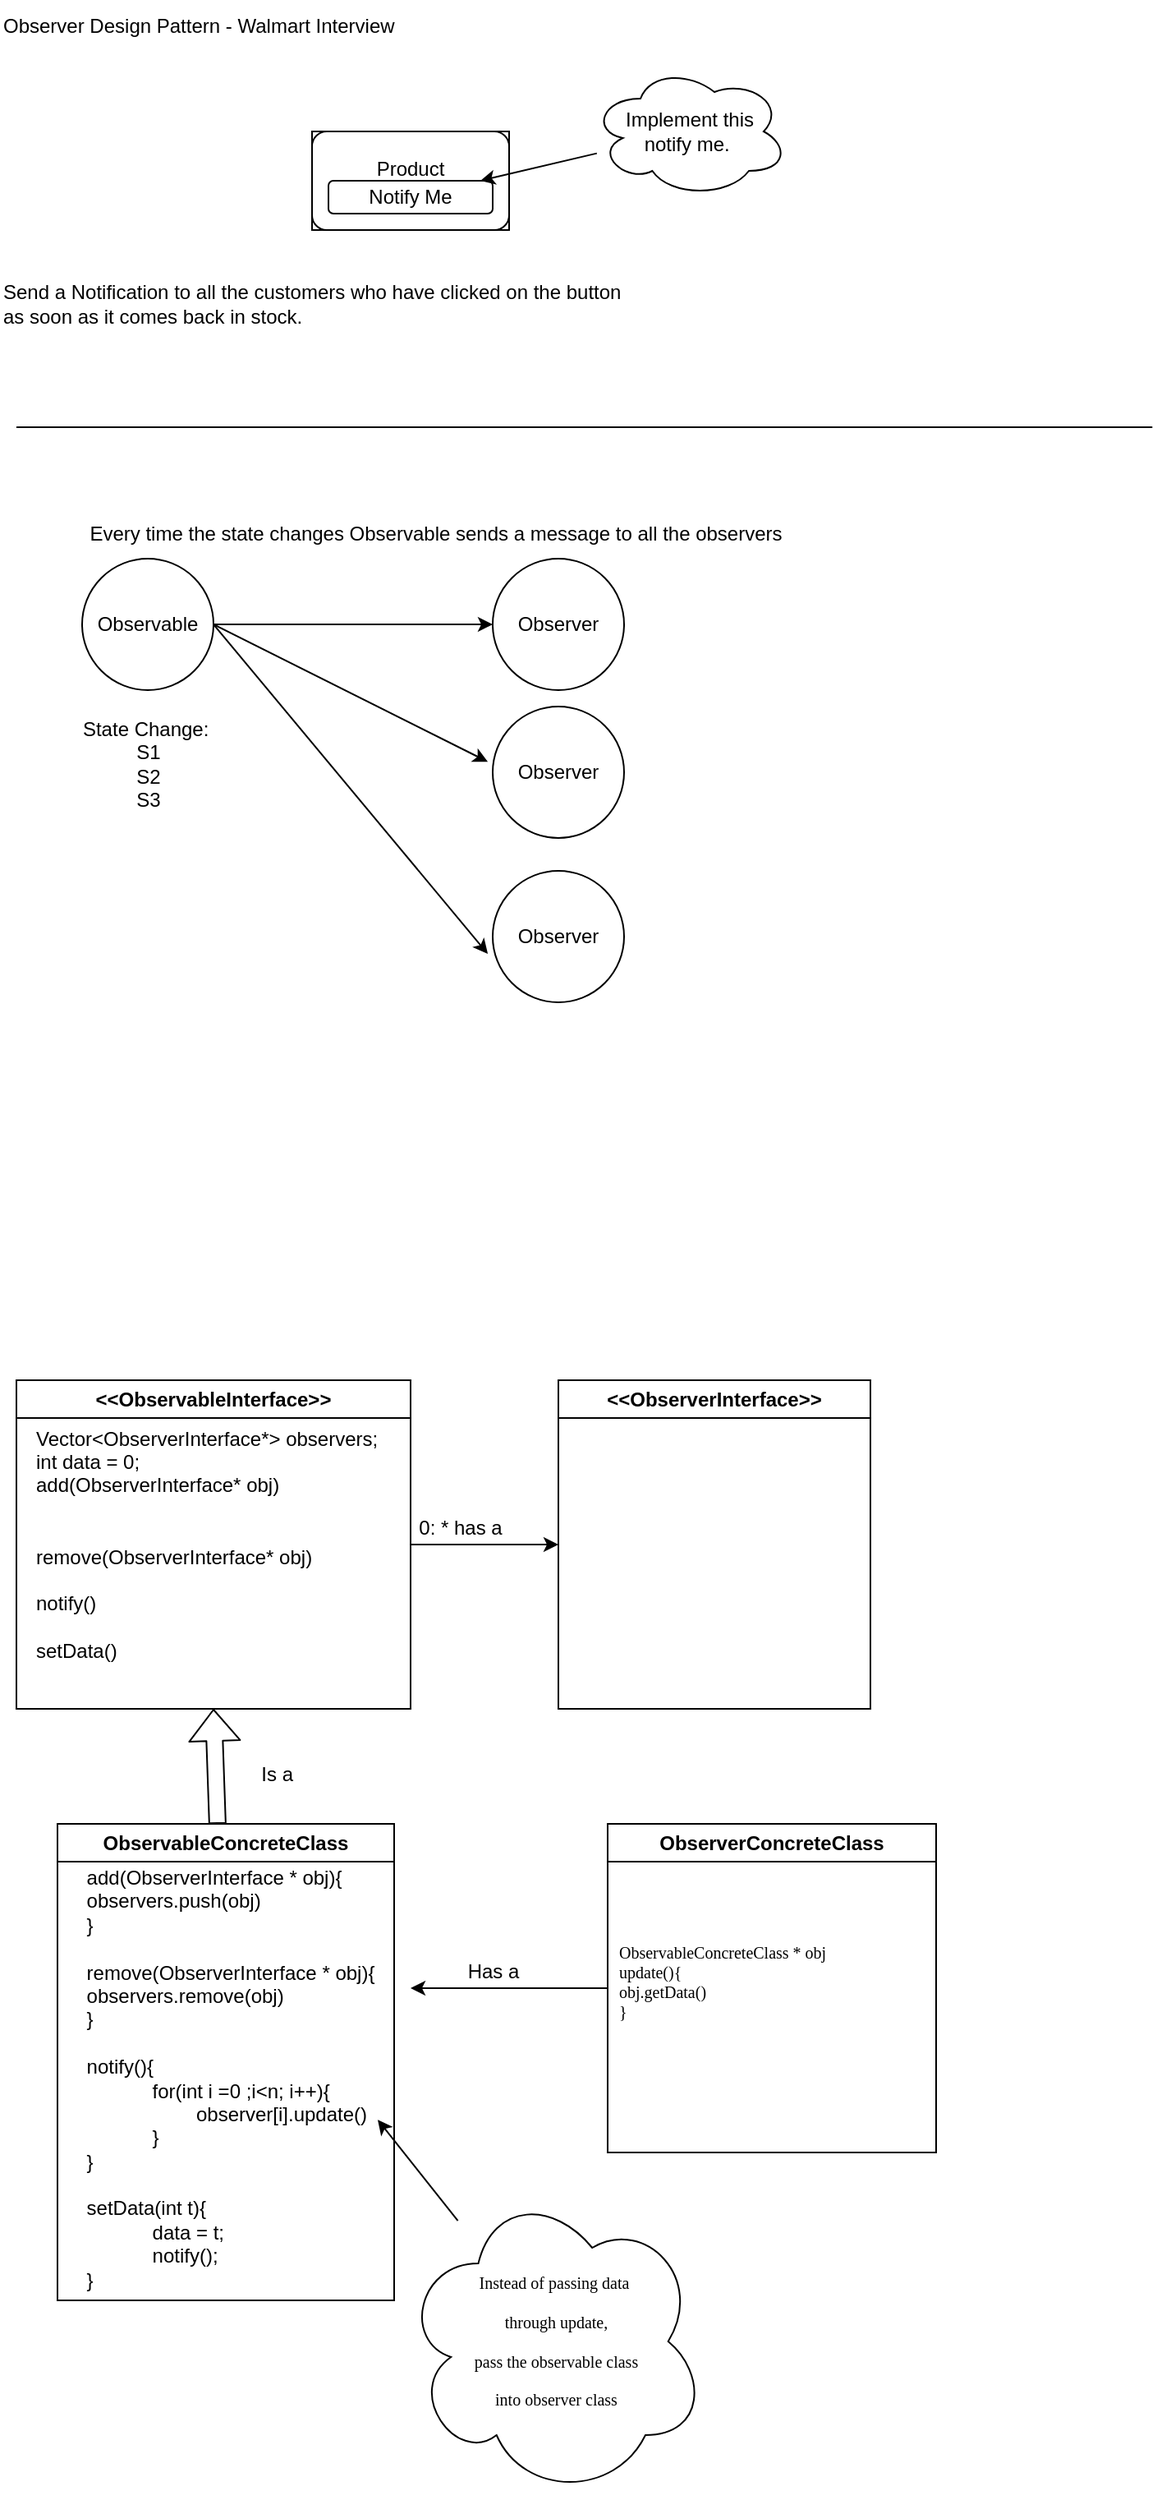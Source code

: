 <mxfile>
    <diagram id="dcKY2PuELxtvtixWNcyA" name="Page-1">
        <mxGraphModel dx="540" dy="326" grid="1" gridSize="10" guides="1" tooltips="1" connect="1" arrows="1" fold="1" page="1" pageScale="1" pageWidth="827" pageHeight="1169" math="0" shadow="0">
            <root>
                <mxCell id="0"/>
                <mxCell id="1" parent="0"/>
                <mxCell id="2" value="Observer Design Pattern - Walmart Interview&amp;nbsp;&lt;br&gt;&lt;br&gt;&lt;br&gt;" style="text;html=1;align=left;verticalAlign=middle;resizable=0;points=[];autosize=1;strokeColor=none;fillColor=none;" vertex="1" parent="1">
                    <mxGeometry x="10" y="10" width="270" height="60" as="geometry"/>
                </mxCell>
                <mxCell id="3" value="" style="rounded=0;whiteSpace=wrap;html=1;" vertex="1" parent="1">
                    <mxGeometry x="200" y="90" width="120" height="60" as="geometry"/>
                </mxCell>
                <mxCell id="4" value="Product&lt;br&gt;&lt;br&gt;" style="rounded=1;whiteSpace=wrap;html=1;" vertex="1" parent="1">
                    <mxGeometry x="200" y="90" width="120" height="60" as="geometry"/>
                </mxCell>
                <mxCell id="5" value="Notify Me" style="rounded=1;whiteSpace=wrap;html=1;" vertex="1" parent="1">
                    <mxGeometry x="210" y="120" width="100" height="20" as="geometry"/>
                </mxCell>
                <mxCell id="7" value="" style="edgeStyle=none;html=1;" edge="1" parent="1" source="6" target="5">
                    <mxGeometry relative="1" as="geometry"/>
                </mxCell>
                <mxCell id="6" value="Implement this &lt;br&gt;notify me.&amp;nbsp;" style="ellipse;shape=cloud;whiteSpace=wrap;html=1;align=center;" vertex="1" parent="1">
                    <mxGeometry x="370" y="50" width="120" height="80" as="geometry"/>
                </mxCell>
                <mxCell id="8" value="Send a Notification to all the customers who have clicked on the button&lt;br&gt;as soon as it comes back in stock." style="text;html=1;align=left;verticalAlign=middle;resizable=0;points=[];autosize=1;strokeColor=none;fillColor=none;" vertex="1" parent="1">
                    <mxGeometry x="10" y="175" width="400" height="40" as="geometry"/>
                </mxCell>
                <mxCell id="9" value="" style="endArrow=none;html=1;" edge="1" parent="1">
                    <mxGeometry width="50" height="50" relative="1" as="geometry">
                        <mxPoint x="20" y="270" as="sourcePoint"/>
                        <mxPoint x="711.667" y="270" as="targetPoint"/>
                        <Array as="points">
                            <mxPoint x="160" y="270"/>
                        </Array>
                    </mxGeometry>
                </mxCell>
                <mxCell id="15" style="edgeStyle=none;html=1;entryX=-0.037;entryY=0.42;entryDx=0;entryDy=0;entryPerimeter=0;exitX=1;exitY=0.5;exitDx=0;exitDy=0;" edge="1" parent="1" source="10" target="13">
                    <mxGeometry relative="1" as="geometry"/>
                </mxCell>
                <mxCell id="16" style="edgeStyle=none;html=1;entryX=0;entryY=0.5;entryDx=0;entryDy=0;" edge="1" parent="1" source="10" target="11">
                    <mxGeometry relative="1" as="geometry"/>
                </mxCell>
                <mxCell id="17" style="edgeStyle=none;html=1;entryX=-0.037;entryY=0.632;entryDx=0;entryDy=0;entryPerimeter=0;exitX=1;exitY=0.5;exitDx=0;exitDy=0;" edge="1" parent="1" source="10" target="14">
                    <mxGeometry relative="1" as="geometry"/>
                </mxCell>
                <mxCell id="10" value="Observable" style="ellipse;whiteSpace=wrap;html=1;aspect=fixed;" vertex="1" parent="1">
                    <mxGeometry x="60" y="350" width="80" height="80" as="geometry"/>
                </mxCell>
                <mxCell id="11" value="Observer" style="ellipse;whiteSpace=wrap;html=1;aspect=fixed;" vertex="1" parent="1">
                    <mxGeometry x="310" y="350" width="80" height="80" as="geometry"/>
                </mxCell>
                <mxCell id="12" value="State Change:&amp;nbsp;&lt;br&gt;S1&lt;br&gt;S2&lt;br&gt;S3&lt;br&gt;" style="text;html=1;align=center;verticalAlign=middle;resizable=0;points=[];autosize=1;strokeColor=none;fillColor=none;" vertex="1" parent="1">
                    <mxGeometry x="50" y="440" width="100" height="70" as="geometry"/>
                </mxCell>
                <mxCell id="13" value="Observer" style="ellipse;whiteSpace=wrap;html=1;aspect=fixed;" vertex="1" parent="1">
                    <mxGeometry x="310" y="440" width="80" height="80" as="geometry"/>
                </mxCell>
                <mxCell id="14" value="Observer" style="ellipse;whiteSpace=wrap;html=1;aspect=fixed;" vertex="1" parent="1">
                    <mxGeometry x="310" y="540" width="80" height="80" as="geometry"/>
                </mxCell>
                <mxCell id="18" value="Every time the state changes Observable sends a message to all the observers" style="text;html=1;align=center;verticalAlign=middle;resizable=0;points=[];autosize=1;strokeColor=none;fillColor=none;" vertex="1" parent="1">
                    <mxGeometry x="50" y="320" width="450" height="30" as="geometry"/>
                </mxCell>
                <mxCell id="19" value="&amp;lt;&amp;lt;ObservableInterface&amp;gt;&amp;gt;" style="swimlane;whiteSpace=wrap;html=1;" vertex="1" parent="1">
                    <mxGeometry x="20" y="850" width="240" height="200" as="geometry"/>
                </mxCell>
                <mxCell id="20" value="Vector&amp;lt;ObserverInterface*&amp;gt; observers;&lt;br&gt;int data = 0;&lt;br&gt;add(ObserverInterface* obj)&lt;br&gt;&lt;br&gt;&lt;div style=&quot;&quot;&gt;&lt;br&gt;&lt;/div&gt;remove(ObserverInterface* obj&lt;span style=&quot;background-color: initial;&quot;&gt;)&lt;/span&gt;&lt;br&gt;&lt;div style=&quot;&quot;&gt;&lt;span style=&quot;background-color: initial;&quot;&gt;&lt;br&gt;notify()&lt;br&gt;&lt;br&gt;setData()&lt;/span&gt;&lt;/div&gt;" style="text;html=1;align=left;verticalAlign=middle;resizable=0;points=[];autosize=1;strokeColor=none;fillColor=none;" vertex="1" parent="19">
                    <mxGeometry x="10" y="20" width="230" height="160" as="geometry"/>
                </mxCell>
                <mxCell id="21" value="&amp;lt;&amp;lt;ObserverInterface&amp;gt;&amp;gt;" style="swimlane;whiteSpace=wrap;html=1;startSize=23;" vertex="1" parent="1">
                    <mxGeometry x="350" y="850" width="190" height="200" as="geometry"/>
                </mxCell>
                <mxCell id="22" style="edgeStyle=none;html=1;entryX=0;entryY=0.5;entryDx=0;entryDy=0;" edge="1" parent="1" source="20" target="21">
                    <mxGeometry relative="1" as="geometry"/>
                </mxCell>
                <mxCell id="23" value="0: * has a" style="text;html=1;align=center;verticalAlign=middle;resizable=0;points=[];autosize=1;strokeColor=none;fillColor=none;" vertex="1" parent="1">
                    <mxGeometry x="255" y="925" width="70" height="30" as="geometry"/>
                </mxCell>
                <mxCell id="25" style="edgeStyle=none;html=1;shape=flexArrow;" edge="1" parent="1" source="24">
                    <mxGeometry relative="1" as="geometry">
                        <mxPoint x="140" y="1050" as="targetPoint"/>
                    </mxGeometry>
                </mxCell>
                <mxCell id="24" value="ObservableConcreteClass" style="swimlane;whiteSpace=wrap;html=1;" vertex="1" parent="1">
                    <mxGeometry x="45" y="1120" width="205" height="290" as="geometry"/>
                </mxCell>
                <mxCell id="28" value="&lt;div style=&quot;text-align: left;&quot;&gt;&lt;span style=&quot;background-color: initial;&quot;&gt;add(&lt;/span&gt;&lt;span style=&quot;background-color: initial;&quot;&gt;ObserverInterface * obj){&lt;/span&gt;&lt;/div&gt;&lt;span style=&quot;&quot;&gt;&lt;div style=&quot;text-align: left;&quot;&gt;&lt;span style=&quot;background-color: initial;&quot;&gt;observers.push(obj)&lt;/span&gt;&lt;/div&gt;&lt;div style=&quot;text-align: left;&quot;&gt;&lt;span style=&quot;background-color: initial;&quot;&gt;}&lt;br&gt;&lt;br&gt;&lt;/span&gt;&lt;div&gt;&lt;span style=&quot;background-color: initial;&quot;&gt;remove(&lt;/span&gt;&lt;span style=&quot;background-color: initial;&quot;&gt;ObserverInterface * obj){&lt;/span&gt;&lt;/div&gt;&lt;span style=&quot;text-align: center;&quot;&gt;&lt;div style=&quot;text-align: left;&quot;&gt;&lt;span style=&quot;background-color: initial;&quot;&gt;observers.remove(obj)&lt;/span&gt;&lt;/div&gt;&lt;div style=&quot;text-align: left;&quot;&gt;&lt;span style=&quot;background-color: initial;&quot;&gt;}&lt;br&gt;&lt;br&gt;notify(){&lt;br&gt;&lt;/span&gt;&lt;/div&gt;&lt;/span&gt;&lt;/div&gt;&lt;/span&gt;&lt;blockquote style=&quot;margin: 0 0 0 40px; border: none; padding: 0px;&quot;&gt;&lt;span style=&quot;&quot;&gt;&lt;div style=&quot;text-align: left;&quot;&gt;&lt;span style=&quot;text-align: center;&quot;&gt;&lt;div style=&quot;text-align: left;&quot;&gt;&lt;span style=&quot;background-color: initial;&quot;&gt;for(int i =0 ;i&amp;lt;n; i++){&lt;/span&gt;&lt;/div&gt;&lt;/span&gt;&lt;/div&gt;&lt;/span&gt;&lt;span style=&quot;&quot;&gt;&lt;div style=&quot;text-align: left;&quot;&gt;&lt;span style=&quot;text-align: center;&quot;&gt;&lt;div style=&quot;text-align: left;&quot;&gt;&lt;span style=&quot;background-color: initial;&quot;&gt;&lt;span style=&quot;white-space: pre;&quot;&gt;&#9;&lt;/span&gt;observer[i].update()&lt;/span&gt;&lt;/div&gt;&lt;/span&gt;&lt;/div&gt;&lt;/span&gt;&lt;span style=&quot;&quot;&gt;&lt;div style=&quot;text-align: left;&quot;&gt;&lt;span style=&quot;text-align: center;&quot;&gt;&lt;div style=&quot;text-align: left;&quot;&gt;&lt;span style=&quot;background-color: initial;&quot;&gt;}&lt;/span&gt;&lt;/div&gt;&lt;/span&gt;&lt;/div&gt;&lt;/span&gt;&lt;/blockquote&gt;&lt;span style=&quot;&quot;&gt;&lt;div style=&quot;text-align: left;&quot;&gt;&lt;span style=&quot;text-align: center;&quot;&gt;&lt;/span&gt;&lt;span style=&quot;text-align: center;&quot;&gt;&lt;div style=&quot;text-align: left;&quot;&gt;&lt;span style=&quot;background-color: initial;&quot;&gt;}&lt;br&gt;&lt;br&gt;setData(int t){&lt;/span&gt;&lt;/div&gt;&lt;/span&gt;&lt;/div&gt;&lt;/span&gt;&lt;blockquote style=&quot;margin: 0 0 0 40px; border: none; padding: 0px;&quot;&gt;&lt;span style=&quot;&quot;&gt;&lt;div style=&quot;text-align: left;&quot;&gt;&lt;span style=&quot;text-align: center;&quot;&gt;&lt;div style=&quot;text-align: left;&quot;&gt;&lt;span style=&quot;background-color: initial;&quot;&gt;data = t;&lt;/span&gt;&lt;/div&gt;&lt;/span&gt;&lt;/div&gt;&lt;/span&gt;&lt;span style=&quot;&quot;&gt;&lt;div style=&quot;text-align: left;&quot;&gt;&lt;span style=&quot;text-align: center;&quot;&gt;&lt;div style=&quot;text-align: left;&quot;&gt;&lt;span style=&quot;background-color: initial;&quot;&gt;notify();&lt;/span&gt;&lt;/div&gt;&lt;/span&gt;&lt;/div&gt;&lt;/span&gt;&lt;/blockquote&gt;&lt;span style=&quot;&quot;&gt;&lt;div style=&quot;text-align: left;&quot;&gt;&lt;span style=&quot;text-align: center;&quot;&gt;&lt;div style=&quot;text-align: left;&quot;&gt;&lt;span style=&quot;background-color: initial;&quot;&gt;}&lt;/span&gt;&lt;/div&gt;&lt;/span&gt;&lt;/div&gt;&lt;/span&gt;" style="text;html=1;align=center;verticalAlign=middle;resizable=0;points=[];autosize=1;strokeColor=none;fillColor=none;" vertex="1" parent="24">
                    <mxGeometry x="5" y="20" width="200" height="270" as="geometry"/>
                </mxCell>
                <mxCell id="26" value="Is a&amp;nbsp;" style="text;html=1;align=center;verticalAlign=middle;resizable=0;points=[];autosize=1;strokeColor=none;fillColor=none;" vertex="1" parent="1">
                    <mxGeometry x="155" y="1075" width="50" height="30" as="geometry"/>
                </mxCell>
                <mxCell id="30" style="edgeStyle=none;html=1;" edge="1" parent="1" source="29">
                    <mxGeometry relative="1" as="geometry">
                        <mxPoint x="260" y="1220" as="targetPoint"/>
                    </mxGeometry>
                </mxCell>
                <mxCell id="29" value="ObserverConcreteClass" style="swimlane;whiteSpace=wrap;html=1;" vertex="1" parent="1">
                    <mxGeometry x="380" y="1120" width="200" height="200" as="geometry"/>
                </mxCell>
                <mxCell id="31" value="Has a" style="text;html=1;align=center;verticalAlign=middle;resizable=0;points=[];autosize=1;strokeColor=none;fillColor=none;" vertex="1" parent="1">
                    <mxGeometry x="285" y="1195" width="50" height="30" as="geometry"/>
                </mxCell>
                <mxCell id="33" style="edgeStyle=none;html=1;entryX=0.95;entryY=0.593;entryDx=0;entryDy=0;entryPerimeter=0;fontFamily=Verdana;fontSize=10;" edge="1" parent="1" source="32" target="28">
                    <mxGeometry relative="1" as="geometry"/>
                </mxCell>
                <mxCell id="32" value="&lt;p style=&quot;line-height: 90%;&quot;&gt;&lt;span style=&quot;font-family: Verdana; font-size: 10px;&quot;&gt;Instead of passing data&lt;/span&gt;&lt;/p&gt;&lt;p style=&quot;line-height: 90%;&quot;&gt;&lt;span style=&quot;font-family: Verdana; font-size: 10px;&quot;&gt;&amp;nbsp;through update,&lt;/span&gt;&lt;/p&gt;&lt;p style=&quot;line-height: 90%;&quot;&gt;&lt;span style=&quot;font-family: Verdana; font-size: 10px;&quot;&gt;&amp;nbsp;pass the observable class&lt;/span&gt;&lt;/p&gt;&lt;p style=&quot;line-height: 90%;&quot;&gt;&lt;span style=&quot;font-family: Verdana; font-size: 10px;&quot;&gt;&amp;nbsp;into observer class&lt;/span&gt;&lt;br&gt;&lt;/p&gt;" style="ellipse;shape=cloud;whiteSpace=wrap;html=1;" vertex="1" parent="1">
                    <mxGeometry x="255" y="1340" width="185" height="190" as="geometry"/>
                </mxCell>
                <mxCell id="34" value="&lt;br&gt;ObservableConcreteClass * obj&lt;br&gt;update(){&lt;br&gt;obj.getData()&lt;br&gt;}" style="text;html=1;align=left;verticalAlign=middle;resizable=0;points=[];autosize=1;strokeColor=none;fillColor=none;fontSize=10;fontFamily=Verdana;" vertex="1" parent="1">
                    <mxGeometry x="385" y="1175" width="180" height="70" as="geometry"/>
                </mxCell>
            </root>
        </mxGraphModel>
    </diagram>
</mxfile>